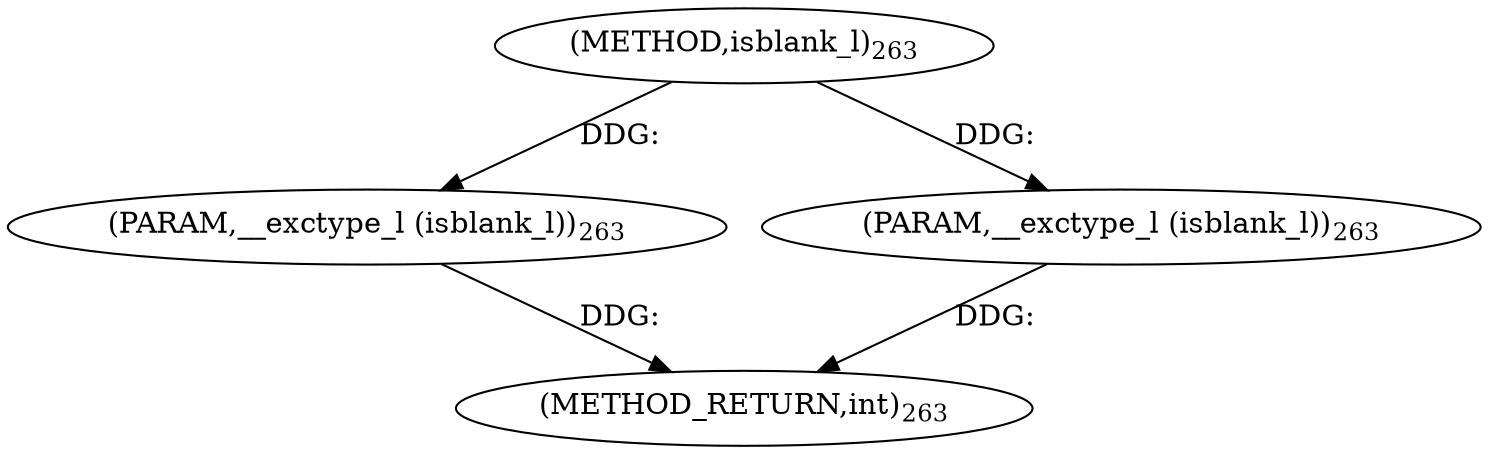 digraph "isblank_l" {  
"3058" [label = <(METHOD,isblank_l)<SUB>263</SUB>> ]
"3061" [label = <(METHOD_RETURN,int)<SUB>263</SUB>> ]
"3059" [label = <(PARAM,__exctype_l (isblank_l))<SUB>263</SUB>> ]
"3060" [label = <(PARAM,__exctype_l (isblank_l))<SUB>263</SUB>> ]
  "3059" -> "3061"  [ label = "DDG: "] 
  "3060" -> "3061"  [ label = "DDG: "] 
  "3058" -> "3059"  [ label = "DDG: "] 
  "3058" -> "3060"  [ label = "DDG: "] 
}
